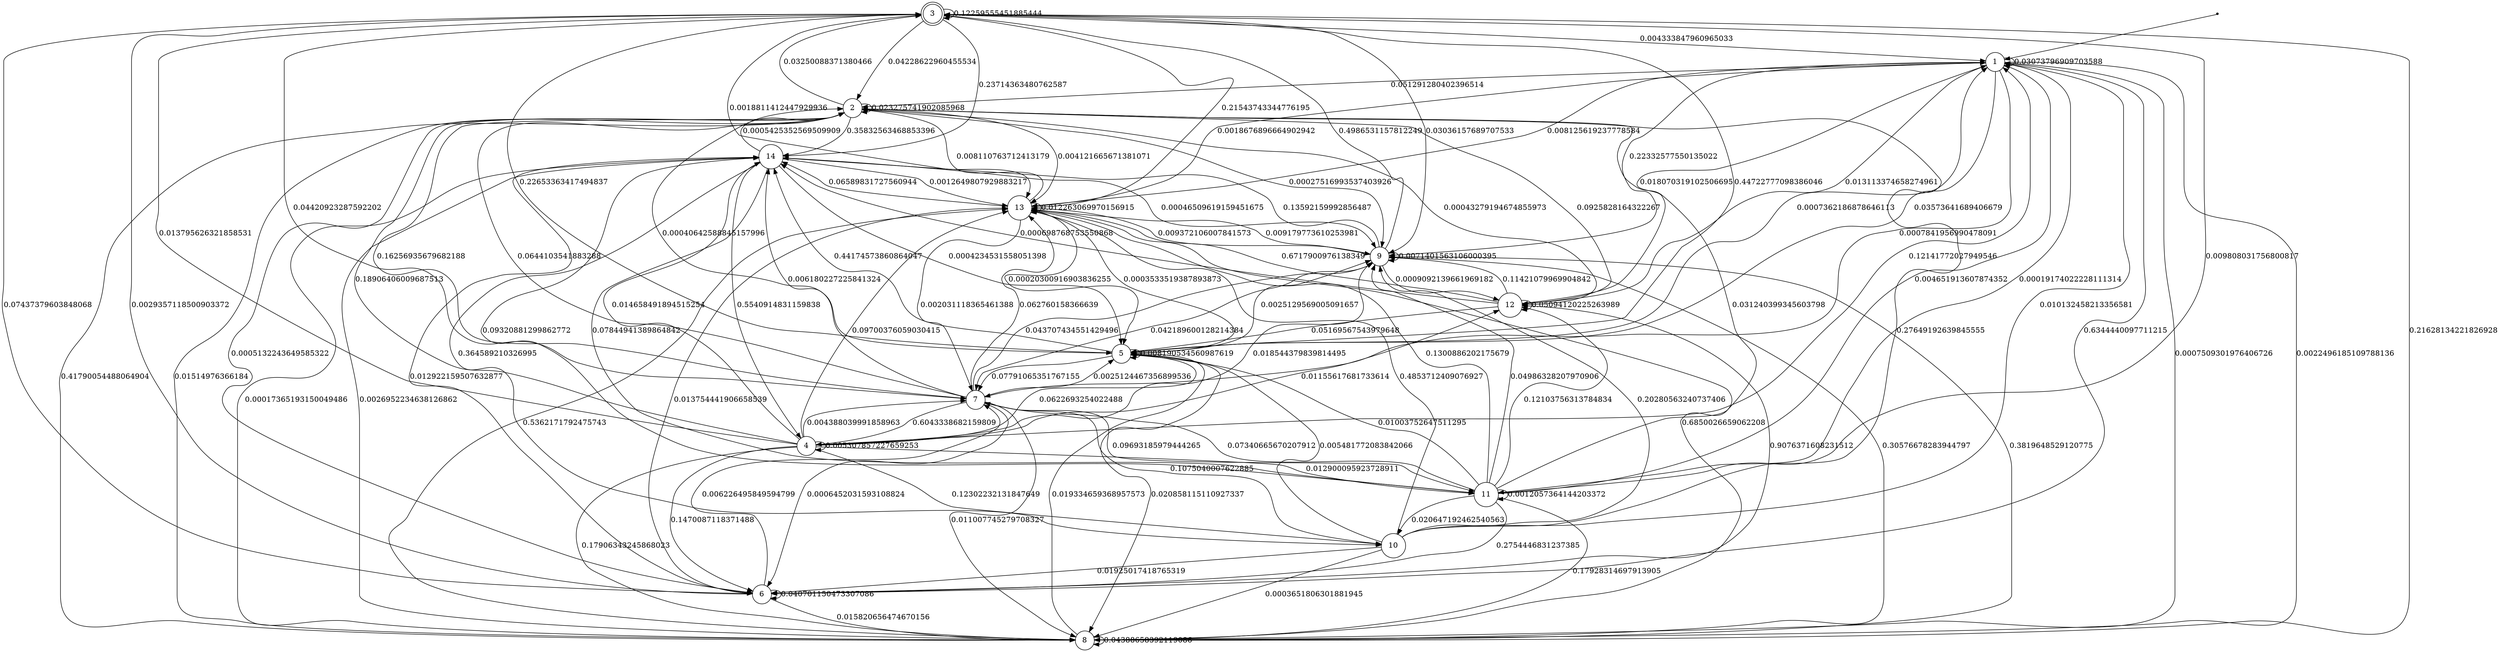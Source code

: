 digraph "models/model12" {
	3 [shape=doublecircle]
	1 [shape=circle]
	2 [shape=circle]
	4 [shape=circle]
	5 [shape=circle]
	6 [shape=circle]
	7 [shape=circle]
	8 [shape=circle]
	9 [shape=circle]
	10 [shape=circle]
	11 [shape=circle]
	12 [shape=circle]
	13 [shape=circle]
	14 [shape=circle]
	"" [shape=point]
	"" -> 1
	13 -> 9 [label=0.009179773610253981]
	14 -> 4 [label=0.5540914831159838]
	11 -> 13 [label=0.1300886202175679]
	14 -> 2 [label=0.0005425352569509909]
	6 -> 6 [label=0.040701150473307086]
	6 -> 8 [label=0.015820656474670156]
	2 -> 2 [label=0.023275741902085968]
	8 -> 13 [label=0.5362171792475743]
	10 -> 9 [label=0.20280563240737406]
	2 -> 7 [label=0.16256935679682188]
	2 -> 14 [label=0.35832563468853396]
	4 -> 5 [label=0.0622693254022488]
	1 -> 12 [label=0.013113374658274961]
	1 -> 2 [label=0.051291280402396514]
	9 -> 13 [label=0.009372106007841573]
	14 -> 5 [label=0.0004234531558051398]
	11 -> 3 [label=0.009808031756800817]
	11 -> 11 [label=0.0012057364144203372]
	6 -> 7 [label=0.006226495849594799]
	5 -> 5 [label=0.008190534560987619]
	4 -> 8 [label=0.17906343245868023]
	3 -> 1 [label=0.004333847960965033]
	13 -> 5 [label=0.00020300916903836255]
	5 -> 3 [label=0.44722777098386046]
	7 -> 10 [label=0.1075040007622885]
	6 -> 14 [label=0.012922159507632877]
	4 -> 6 [label=0.1470087118371488]
	13 -> 13 [label=0.012263069970156915]
	3 -> 9 [label=0.03036157689707533]
	2 -> 9 [label=0.00027516993537403926]
	12 -> 2 [label=0.0925828164322267]
	4 -> 14 [label=0.014658491894515254]
	2 -> 6 [label=0.0005132243649585322]
	14 -> 8 [label=0.00017365193150049486]
	1 -> 8 [label=0.0022496185109788136]
	11 -> 12 [label=0.12103756313784834]
	4 -> 1 [label=0.12141772027949546]
	7 -> 8 [label=0.011007745279708327]
	11 -> 9 [label=0.04986328207970906]
	7 -> 2 [label=0.0644103541883288]
	14 -> 9 [label=0.00046509619159451675]
	8 -> 2 [label=0.01514976366184]
	7 -> 5 [label=0.0025124467356899536]
	3 -> 2 [label=0.04228622960455534]
	7 -> 6 [label=0.0006452031593108824]
	3 -> 6 [label=0.07437379603848068]
	11 -> 14 [label=0.09320881299862772]
	13 -> 2 [label=0.008110763712413179]
	5 -> 8 [label=0.020858115110927337]
	12 -> 14 [label=0.000698768753550868]
	11 -> 8 [label=0.17928314697913905]
	11 -> 1 [label=0.004651913607874352]
	13 -> 14 [label=0.06589831727560944]
	5 -> 2 [label=0.00040642588845157996]
	3 -> 5 [label=0.22653363417494837]
	3 -> 13 [label=0.0018811412447929936]
	1 -> 6 [label=0.6344440097711215]
	11 -> 5 [label=0.01003752647511295]
	9 -> 7 [label=0.042189600128214384]
	1 -> 13 [label=0.008125619237778584]
	10 -> 5 [label=0.005481772083842066]
	13 -> 8 [label=0.6850026659062208]
	5 -> 1 [label=0.0007362186878646113]
	9 -> 9 [label=0.0071401563106000395]
	5 -> 9 [label=0.0025129569005091657]
	7 -> 13 [label=0.062760158366639]
	9 -> 14 [label=0.13592159992856487]
	4 -> 13 [label=0.09700376059030415]
	3 -> 8 [label=0.21628134221826928]
	1 -> 11 [label=0.00019174022228111314]
	12 -> 13 [label=0.6717900976138349]
	14 -> 11 [label=0.07844941389864842]
	8 -> 8 [label=0.04388658392119086]
	8 -> 5 [label=0.019334659368957573]
	3 -> 3 [label=0.12259555451885444]
	14 -> 10 [label=0.364589210326995]
	1 -> 5 [label=0.03573641689406679]
	12 -> 1 [label=0.018070319102506695]
	12 -> 5 [label=0.05169567543979648]
	2 -> 3 [label=0.03250088371380466]
	13 -> 1 [label=0.0018676896664902942]
	13 -> 7 [label=0.002031118365461388]
	3 -> 7 [label=0.04420923287592202]
	2 -> 13 [label=0.004121665671381071]
	10 -> 1 [label=0.010132458213356581]
	6 -> 3 [label=0.0029357118500903372]
	4 -> 11 [label=0.012900095923728911]
	4 -> 4 [label=0.005307857227659253]
	5 -> 7 [label=0.07791065351767155]
	11 -> 10 [label=0.020647192462540563]
	11 -> 6 [label=0.2754446831237385]
	4 -> 7 [label=0.004388039991858963]
	1 -> 1 [label=0.03073796909703588]
	2 -> 12 [label=0.00043279194674855973]
	2 -> 8 [label=0.41790054488064904]
	6 -> 12 [label=0.9076371608231512]
	9 -> 8 [label=0.30576678283944797]
	11 -> 7 [label=0.07340665670207912]
	4 -> 3 [label=0.013795626321858531]
	13 -> 3 [label=0.21543743344776195]
	12 -> 9 [label=0.11421079969904842]
	8 -> 9 [label=0.3819648529120775]
	4 -> 12 [label=0.01155617681733614]
	9 -> 12 [label=0.0009092139661969182]
	1 -> 7 [label=0.0007841956990478091]
	5 -> 14 [label=0.44174573860864047]
	1 -> 9 [label=0.22332577550135022]
	5 -> 13 [label=0.0003533519387893873]
	8 -> 14 [label=0.0026952234638126862]
	7 -> 14 [label=0.006180227225841324]
	3 -> 14 [label=0.23714363480762587]
	14 -> 13 [label=0.0012649807929883217]
	7 -> 4 [label=0.6043338682159809]
	10 -> 6 [label=0.01925017418765319]
	9 -> 3 [label=0.4986531157812249]
	4 -> 9 [label=0.018544379839814495]
	10 -> 8 [label=0.0003651806301881945]
	4 -> 10 [label=0.12302232131847649]
	4 -> 2 [label=0.18906406009687513]
	10 -> 13 [label=0.4853712409076927]
	6 -> 13 [label=0.013754441906658539]
	11 -> 2 [label=0.031240399345603798]
	12 -> 12 [label=0.05094120225263989]
	7 -> 11 [label=0.09693185979444265]
	7 -> 9 [label=0.043707434551429496]
	8 -> 1 [label=0.0007509301976406726]
	10 -> 2 [label=0.27649192639845555]
}
